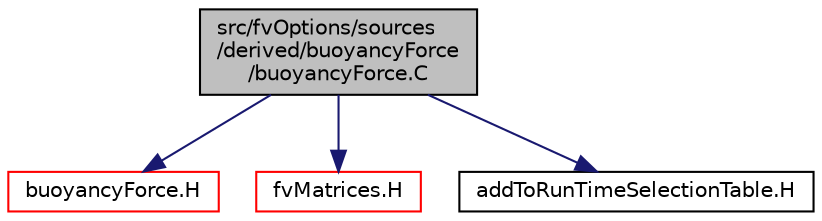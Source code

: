 digraph "src/fvOptions/sources/derived/buoyancyForce/buoyancyForce.C"
{
  bgcolor="transparent";
  edge [fontname="Helvetica",fontsize="10",labelfontname="Helvetica",labelfontsize="10"];
  node [fontname="Helvetica",fontsize="10",shape=record];
  Node1 [label="src/fvOptions/sources\l/derived/buoyancyForce\l/buoyancyForce.C",height=0.2,width=0.4,color="black", fillcolor="grey75", style="filled", fontcolor="black"];
  Node1 -> Node2 [color="midnightblue",fontsize="10",style="solid",fontname="Helvetica"];
  Node2 [label="buoyancyForce.H",height=0.2,width=0.4,color="red",URL="$a06259.html"];
  Node1 -> Node3 [color="midnightblue",fontsize="10",style="solid",fontname="Helvetica"];
  Node3 [label="fvMatrices.H",height=0.2,width=0.4,color="red",URL="$a05784.html",tooltip="A special matrix type and solver, designed for finite volume solutions of scalar equations. "];
  Node1 -> Node4 [color="midnightblue",fontsize="10",style="solid",fontname="Helvetica"];
  Node4 [label="addToRunTimeSelectionTable.H",height=0.2,width=0.4,color="black",URL="$a07839.html",tooltip="Macros for easy insertion into run-time selection tables. "];
}
